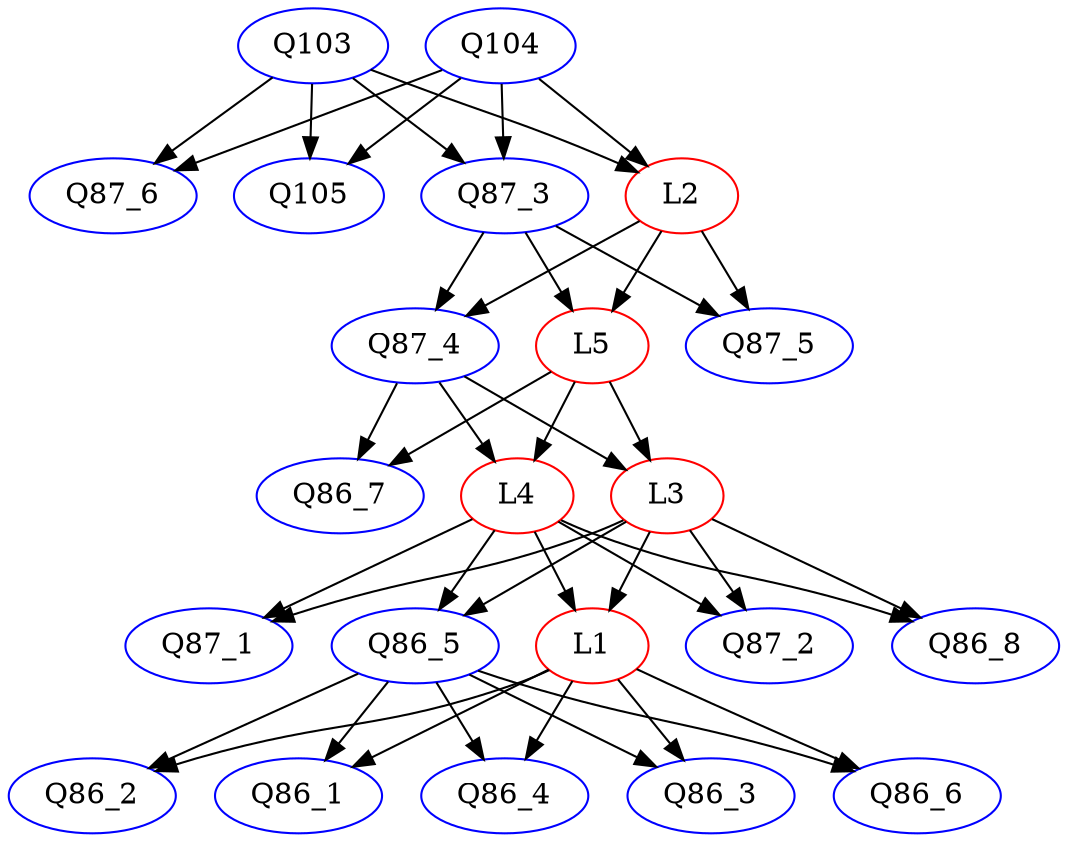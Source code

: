 digraph {
Q86_7 [color = blue]; Q87_3 [color = blue]; Q86_8 [color = blue]; L3 [color = red]; Q86_6 [color = blue]; Q87_1 [color = blue]; L1 [color = red]; Q103 [color = blue]; Q86_2 [color = blue]; Q87_5 [color = blue]; Q86_1 [color = blue]; Q87_6 [color = blue]; Q86_5 [color = blue]; Q87_2 [color = blue]; Q104 [color = blue]; Q86_4 [color = blue]; Q86_3 [color = blue]; L5 [color = red]; L2 [color = red]; Q105 [color = blue]; Q87_4 [color = blue]; L4 [color = red]; 
subgraph Undirected {
edge [dir=none, color=black]
}

subgraph Directed {
edge [color=black]
L1 -> Q86_1
Q103 -> Q87_6
Q104 -> Q87_6
L2 -> Q87_4
Q87_4 -> L4
L5 -> L3
L1 -> Q86_2
Q103 -> Q87_3
Q104 -> Q87_3
L3 -> Q87_2
L4 -> Q87_1
Q87_3 -> L5
L4 -> Q86_5
Q86_5 -> Q86_1
L5 -> Q86_7
L3 -> Q86_8
Q86_5 -> Q86_2
L1 -> Q86_4
L4 -> L1
L1 -> Q86_3
Q87_4 -> L3
L2 -> L5
L5 -> L4
L1 -> Q86_6
Q103 -> L2
Q87_3 -> Q87_5
L3 -> Q87_1
Q86_5 -> Q86_4
Q103 -> Q105
Q104 -> Q105
Q104 -> L2
L3 -> Q86_5
Q87_3 -> Q87_4
Q87_4 -> Q86_7
L4 -> Q87_2
Q86_5 -> Q86_3
Q86_5 -> Q86_6
L4 -> Q86_8
L2 -> Q87_5
L3 -> L1
}

}
